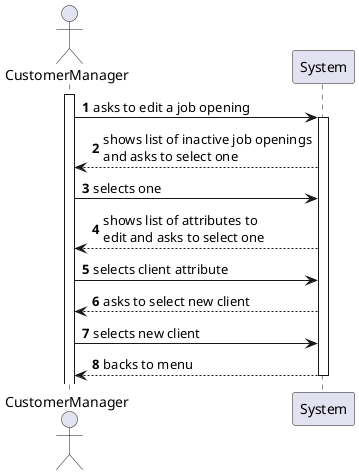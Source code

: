 @startuml
'https://plantuml.com/sequence-diagram

autonumber

actor CustomerManager
participant System

activate CustomerManager
CustomerManager -> System : asks to edit a job opening
activate System
System --> CustomerManager : shows list of inactive job openings\nand asks to select one
CustomerManager -> System : selects one
System --> CustomerManager : shows list of attributes to\nedit and asks to select one
CustomerManager -> System : selects client attribute
System --> CustomerManager : asks to select new client
CustomerManager -> System : selects new client
System --> CustomerManager : backs to menu
deactivate System

@enduml